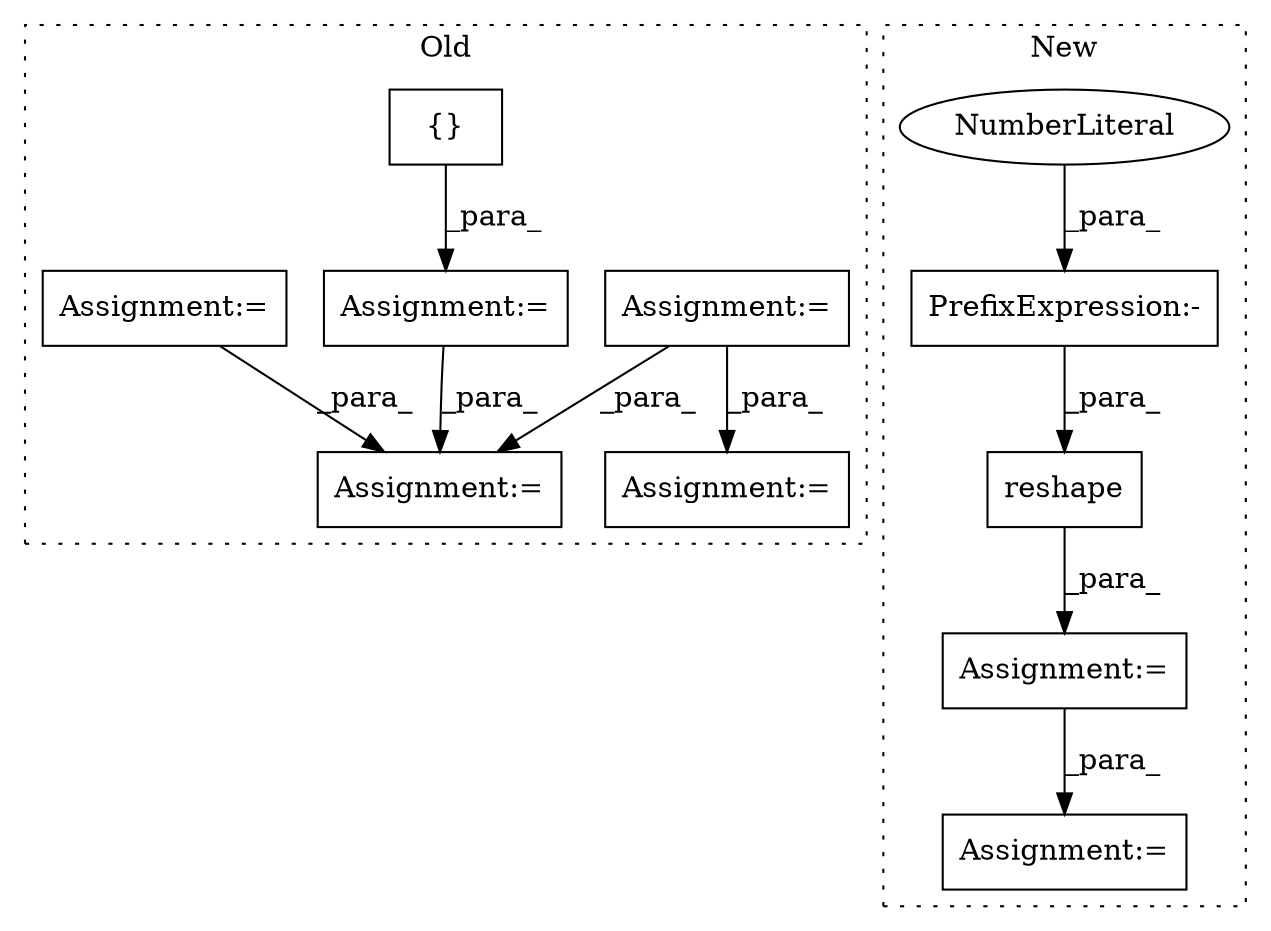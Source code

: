 digraph G {
subgraph cluster0 {
1 [label="{}" a="4" s="1710,1742" l="1,1" shape="box"];
4 [label="Assignment:=" a="7" s="1755" l="1" shape="box"];
7 [label="Assignment:=" a="7" s="1700" l="1" shape="box"];
9 [label="Assignment:=" a="7" s="393" l="1" shape="box"];
10 [label="Assignment:=" a="7" s="1645" l="1" shape="box"];
11 [label="Assignment:=" a="7" s="514" l="1" shape="box"];
label = "Old";
style="dotted";
}
subgraph cluster1 {
2 [label="reshape" a="32" s="1416,1468" l="8,1" shape="box"];
3 [label="Assignment:=" a="7" s="1503" l="1" shape="box"];
5 [label="PrefixExpression:-" a="38" s="1465" l="1" shape="box"];
6 [label="NumberLiteral" a="34" s="1466" l="1" shape="ellipse"];
8 [label="Assignment:=" a="7" s="1478" l="1" shape="box"];
label = "New";
style="dotted";
}
1 -> 7 [label="_para_"];
2 -> 8 [label="_para_"];
5 -> 2 [label="_para_"];
6 -> 5 [label="_para_"];
7 -> 4 [label="_para_"];
8 -> 3 [label="_para_"];
9 -> 4 [label="_para_"];
9 -> 11 [label="_para_"];
10 -> 4 [label="_para_"];
}